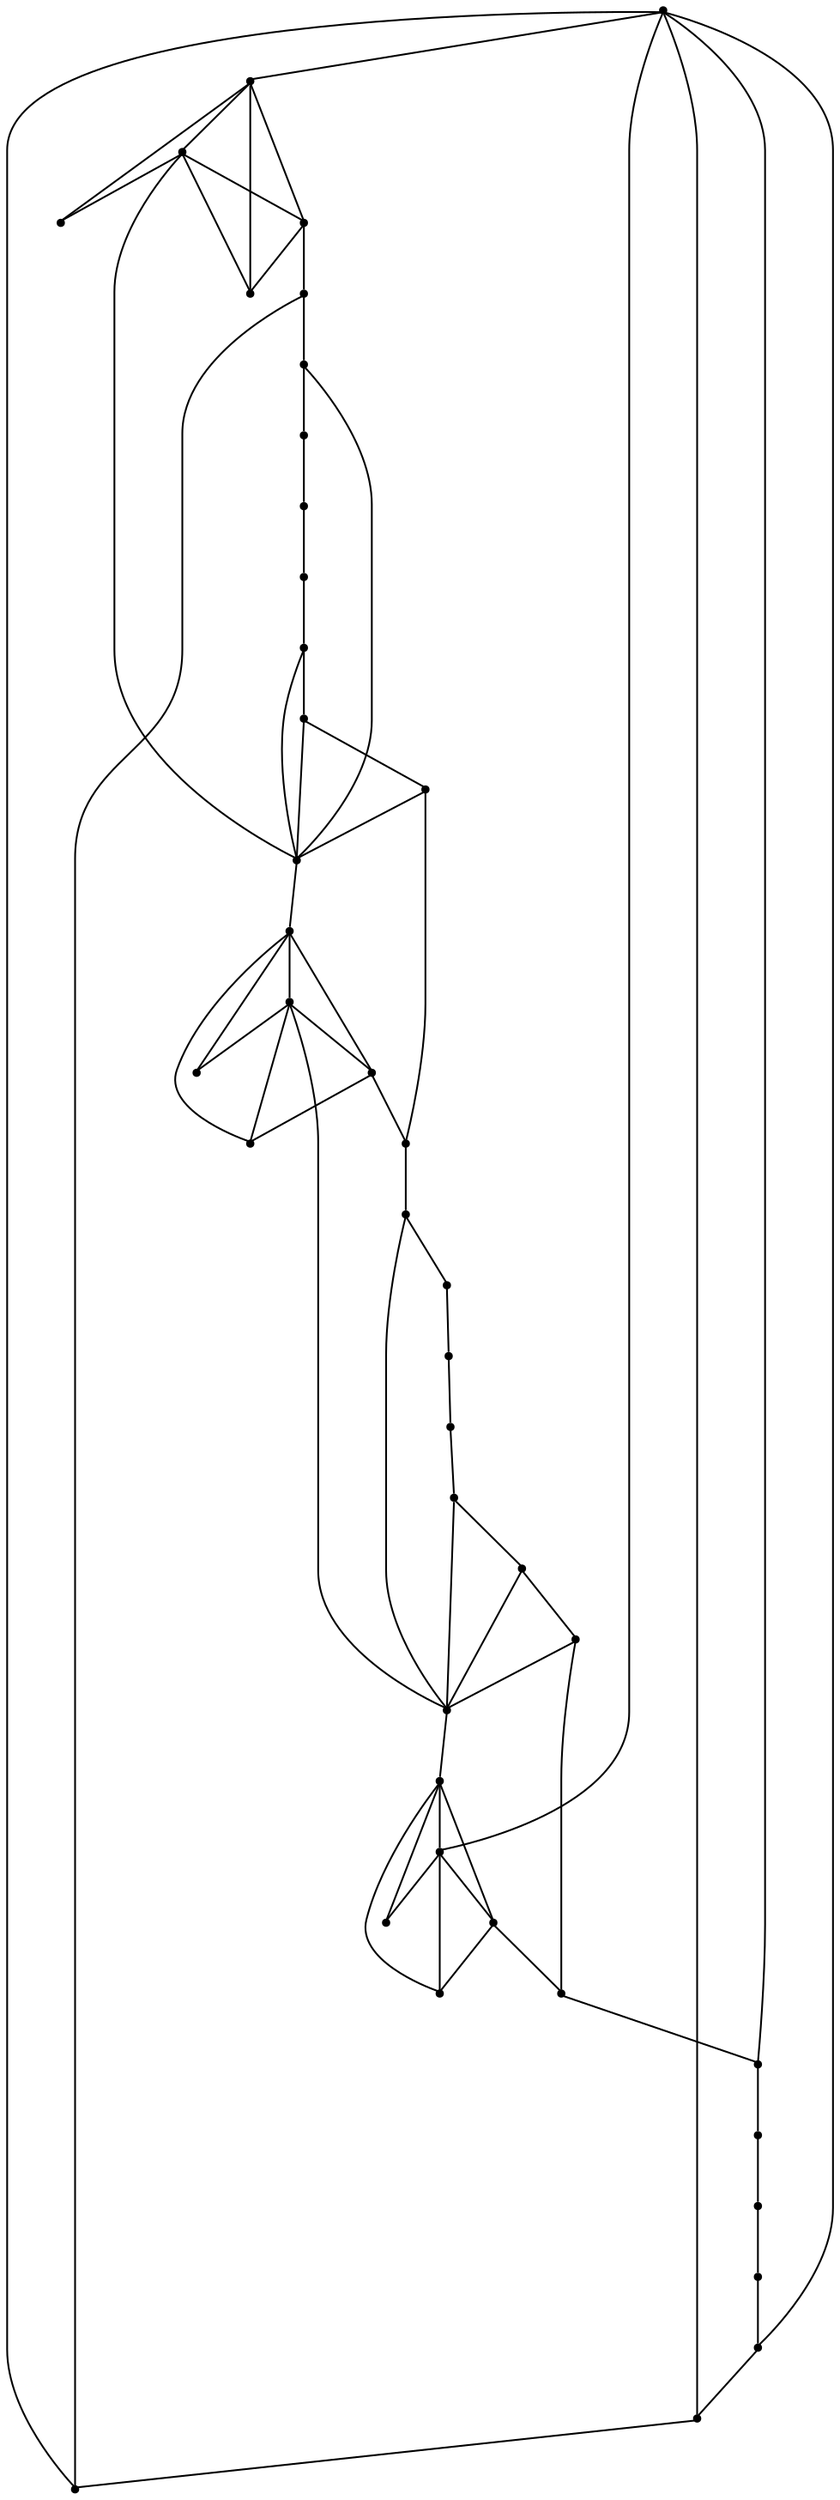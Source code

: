 graph {
  node [shape=point,comment="{\"directed\":false,\"doi\":\"10.1007/978-3-030-04414-5_11\",\"figure\":\"11 (2)\"}"]

  v0 [pos="1613.6018827450416,2074.2420870749147"]
  v1 [pos="1506.7567126413358,2248.9720150733674"]
  v2 [pos="1408.8577652293393,2079.4054033113584"]
  v3 [pos="1457.8082881442297,2344.0818262519824"]
  v4 [pos="1359.911439150017,2164.1885820170864"]
  v5 [pos="1555.706186347334,2164.1885820170864"]
  v6 [pos="1302.0125951256334,2074.2420870749147"]
  v7 [pos="1506.7567126413358,2079.4054033113584"]
  v8 [pos="1408.8577652293393,2248.9720150733674"]
  v9 [pos="1572.2848632269047,2230.3150204468893"]
  v10 [pos="1541.4945247281498,2212.5134067318972"]
  v11 [pos="1551.7587127592747,2218.4434945057446"]
  v12 [pos="1494.5245584650872,2185.3833592913043"]
  v13 [pos="1464.9291417175027,2236.6409730634705"]
  v14 [pos="1457.8082881442294,2248.9720150733674"]
  v15 [pos="1471.4687335645992,2225.3143613894213"]
  v16 [pos="1476.0413766812555,2217.3953794623294"]
  v17 [pos="1478.5198942320753,2213.2364935617334"]
  v18 [pos="1480.9943421241628,2209.094140447117"]
  v19 [pos="1485.9335724688474,2200.2605775172074"]
  v20 [pos="1531.231385905917,2121.799027468651"]
  v21 [pos="1516.9958468358875,2121.7906339003844"]
  v22 [pos="1503.910367888342,2121.790633900385"]
  v23 [pos="1474.983964883357,2121.790633900385"]
  v24 [pos="1457.8416084751034,2031.998275393646"]
  v25 [pos="1457.8238991007743,2055.7017121772255"]
  v26 [pos="1457.81655463853,2067.557754528425"]
  v27 [pos="1457.8082881442294,2121.799027468651"]
  v28 [pos="1391.511290000275,2134.125872694415"]
  v29 [pos="1384.3861124145983,2121.799027468651"]
  v30 [pos="1398.0695132537571,2145.4566811525974"]
  v31 [pos="1402.6244469960845,2153.3746138836555"]
  v32 [pos="1404.9873925977386,2157.6001396292736"]
  v33 [pos="1407.3398461104725,2161.8132021977685"]
  v34 [pos="1412.5323809170568,2170.509384034958"]
  v35 [pos="1421.0972638678315,2185.3843766935183"]
  v36 [pos="1374.1073626358207,2212.4999261525604"]
  v37 [pos="1343.2931466862203,2230.261861181204"]
  v38 [pos="1363.8380557370713,2218.4215885643225"]
  v39 [pos="1494.7745563292665,2121.8023340258464"]
  v40 [pos="1489.92902351806,2121.7290810664326"]
  v41 [pos="1485.106446125642,2121.6614238191964"]

  v0 -- v1 [id="-1",pos="1613.6018827450416,2074.2420870749147 1678.8675085481448,2187.2795426677912 1643.2534162712445,2245.5214954643234 1506.7567126413358,2248.9720150733674"]
  v37 -- v4 [id="-4",pos="1343.2931466862203,2230.261861181204 1359.911439150017,2164.1885820170864 1359.911439150017,2164.1885820170864 1359.911439150017,2164.1885820170864"]
  v4 -- v8 [id="-5",pos="1359.911439150017,2164.1885820170864 1408.8577652293393,2248.9720150733674 1408.8577652293393,2248.9720150733674 1408.8577652293393,2248.9720150733674"]
  v38 -- v4 [id="-7",pos="1363.8380557370713,2218.4215885643225 1359.911439150017,2164.1885820170864 1359.911439150017,2164.1885820170864 1359.911439150017,2164.1885820170864"]
  v36 -- v35 [id="-9",pos="1374.1073626358207,2212.4999261525604 1421.0972638678315,2185.3843766935183 1421.0972638678315,2185.3843766935183 1421.0972638678315,2185.3843766935183"]
  v36 -- v38 [id="-10",pos="1374.1073626358207,2212.4999261525604 1363.8380557370713,2218.4215885643225 1363.8380557370713,2218.4215885643225 1363.8380557370713,2218.4215885643225"]
  v36 -- v4 [id="-11",pos="1374.1073626358207,2212.4999261525604 1359.911439150017,2164.1885820170864 1359.911439150017,2164.1885820170864 1359.911439150017,2164.1885820170864"]
  v29 -- v6 [id="-12",pos="1384.3861124145983,2121.799027468651 1302.0125951256334,2074.2420870749147 1302.0125951256334,2074.2420870749147 1302.0125951256334,2074.2420870749147"]
  v29 -- v27 [id="-13",pos="1384.3861124145983,2121.799027468651 1457.8082881442294,2121.799027468651 1457.8082881442294,2121.799027468651 1457.8082881442294,2121.799027468651"]
  v27 -- v23 [id="-14",pos="1457.8082881442294,2121.799027468651 1474.983964883357,2121.790633900385 1474.983964883357,2121.790633900385 1474.983964883357,2121.790633900385"]
  v23 -- v41 [id="-15",pos="1474.983964883357,2121.790633900385 1485.106446125642,2121.6614238191964 1485.106446125642,2121.6614238191964 1485.106446125642,2121.6614238191964"]
  v41 -- v40 [id="-16",pos="1485.106446125642,2121.6614238191964 1489.92902351806,2121.7290810664326 1489.92902351806,2121.7290810664326 1489.92902351806,2121.7290810664326"]
  v40 -- v39 [id="-17",pos="1489.92902351806,2121.7290810664326 1494.7745563292665,2121.8023340258464 1494.7745563292665,2121.8023340258464 1494.7745563292665,2121.8023340258464"]
  v39 -- v22 [id="-18",pos="1494.7745563292665,2121.8023340258464 1503.910367888342,2121.790633900385 1503.910367888342,2121.790633900385 1503.910367888342,2121.790633900385"]
  v22 -- v21 [id="-19",pos="1503.910367888342,2121.790633900385 1516.9958468358875,2121.7906339003844 1516.9958468358875,2121.7906339003844 1516.9958468358875,2121.7906339003844"]
  v21 -- v20 [id="-20",pos="1516.9958468358875,2121.7906339003844 1531.231385905917,2121.799027468651 1531.231385905917,2121.799027468651 1531.231385905917,2121.799027468651"]
  v28 -- v6 [id="-22",pos="1391.511290000275,2134.125872694415 1302.0125951256334,2074.2420870749147 1302.0125951256334,2074.2420870749147 1302.0125951256334,2074.2420870749147"]
  v30 -- v6 [id="-24",pos="1398.0695132537571,2145.4566811525974 1302.0125951256334,2074.2420870749147 1302.0125951256334,2074.2420870749147 1302.0125951256334,2074.2420870749147"]
  v8 -- v38 [id="-25",pos="1408.8577652293393,2248.9720150733674 1363.8380557370713,2218.4215885643225 1363.8380557370713,2218.4215885643225 1363.8380557370713,2218.4215885643225"]
  v8 -- v37 [id="-26",pos="1408.8577652293393,2248.9720150733674 1343.2931466862203,2230.261861181204 1343.2931466862203,2230.261861181204 1343.2931466862203,2230.261861181204"]
  v8 -- v36 [id="-27",pos="1408.8577652293393,2248.9720150733674 1374.1073626358207,2212.4999261525604 1374.1073626358207,2212.4999261525604 1374.1073626358207,2212.4999261525604"]
  v2 -- v24 [id="-29",pos="1408.8577652293393,2079.4054033113584 1457.8416084751034,2031.998275393646 1457.8416084751034,2031.998275393646 1457.8416084751034,2031.998275393646"]
  v2 -- v25 [id="-30",pos="1408.8577652293393,2079.4054033113584 1457.8238991007743,2055.7017121772255 1457.8238991007743,2055.7017121772255 1457.8238991007743,2055.7017121772255"]
  v2 -- v26 [id="-31",pos="1408.8577652293393,2079.4054033113584 1457.81655463853,2067.557754528425 1457.81655463853,2067.557754528425 1457.81655463853,2067.557754528425"]
  v34 -- v6 [id="-33",pos="1412.5323809170568,2170.509384034958 1302.0125951256334,2074.2420870749147 1302.0125951256334,2074.2420870749147 1302.0125951256334,2074.2420870749147"]
  v14 -- v35 [id="-34",pos="1457.8082881442294,2248.9720150733674 1421.0972638678315,2185.3843766935183 1421.0972638678315,2185.3843766935183 1421.0972638678315,2185.3843766935183"]
  v35 -- v34 [id="-35",pos="1421.0972638678315,2185.3843766935183 1412.5323809170568,2170.509384034958 1412.5323809170568,2170.509384034958 1412.5323809170568,2170.509384034958"]
  v34 -- v33 [id="-36",pos="1412.5323809170568,2170.509384034958 1407.3398461104725,2161.8132021977685 1407.3398461104725,2161.8132021977685 1407.3398461104725,2161.8132021977685"]
  v33 -- v32 [id="-37",pos="1407.3398461104725,2161.8132021977685 1404.9873925977386,2157.6001396292736 1404.9873925977386,2157.6001396292736 1404.9873925977386,2157.6001396292736"]
  v32 -- v31 [id="-38",pos="1404.9873925977386,2157.6001396292736 1402.6244469960845,2153.3746138836555 1402.6244469960845,2153.3746138836555 1402.6244469960845,2153.3746138836555"]
  v31 -- v30 [id="-39",pos="1402.6244469960845,2153.3746138836555 1398.0695132537571,2145.4566811525974 1398.0695132537571,2145.4566811525974 1398.0695132537571,2145.4566811525974"]
  v30 -- v28 [id="-40",pos="1398.0695132537571,2145.4566811525974 1391.511290000275,2134.125872694415 1391.511290000275,2134.125872694415 1391.511290000275,2134.125872694415"]
  v28 -- v29 [id="-41",pos="1391.511290000275,2134.125872694415 1384.3861124145983,2121.799027468651 1384.3861124145983,2121.799027468651 1384.3861124145983,2121.799027468651"]
  v14 -- v3 [id="-42",pos="1457.8082881442294,2248.9720150733674 1457.8082881442297,2344.0818262519824 1457.8082881442297,2344.0818262519824 1457.8082881442297,2344.0818262519824"]
  v26 -- v25 [id="-43",pos="1457.81655463853,2067.557754528425 1457.8238991007743,2055.7017121772255 1457.8238991007743,2055.7017121772255 1457.8238991007743,2055.7017121772255"]
  v26 -- v27 [id="-44",pos="1457.81655463853,2067.557754528425 1457.8082881442294,2121.799027468651 1457.8082881442294,2121.799027468651 1457.8082881442294,2121.799027468651"]
  v26 -- v7 [id="-45",pos="1457.81655463853,2067.557754528425 1506.7567126413358,2079.4054033113584 1506.7567126413358,2079.4054033113584 1506.7567126413358,2079.4054033113584"]
  v25 -- v7 [id="-47",pos="1457.8238991007743,2055.7017121772255 1506.7567126413358,2079.4054033113584 1506.7567126413358,2079.4054033113584 1506.7567126413358,2079.4054033113584"]
  v24 -- v7 [id="-51",pos="1457.8416084751034,2031.998275393646 1506.7567126413358,2079.4054033113584 1506.7567126413358,2079.4054033113584 1506.7567126413358,2079.4054033113584"]
  v13 -- v3 [id="-53",pos="1464.9291417175027,2236.6409730634705 1457.8082881442297,2344.0818262519824 1457.8082881442297,2344.0818262519824 1457.8082881442297,2344.0818262519824"]
  v15 -- v3 [id="-55",pos="1471.4687335645992,2225.3143613894213 1457.8082881442297,2344.0818262519824 1457.8082881442297,2344.0818262519824 1457.8082881442297,2344.0818262519824"]
  v23 -- v0 [id="-56",pos="1474.983964883357,2121.790633900385 1613.6018827450416,2074.2420870749147 1613.6018827450416,2074.2420870749147 1613.6018827450416,2074.2420870749147"]
  v19 -- v3 [id="-59",pos="1485.9335724688474,2200.2605775172074 1457.8082881442297,2344.0818262519824 1457.8082881442297,2344.0818262519824 1457.8082881442297,2344.0818262519824"]
  v22 -- v0 [id="-60",pos="1503.910367888342,2121.790633900385 1613.6018827450416,2074.2420870749147 1613.6018827450416,2074.2420870749147 1613.6018827450416,2074.2420870749147"]
  v1 -- v5 [id="-62",pos="1506.7567126413358,2248.9720150733674 1555.706186347334,2164.1885820170864 1555.706186347334,2164.1885820170864 1555.706186347334,2164.1885820170864"]
  v7 -- v2 [id="-63",pos="1506.7567126413358,2079.4054033113584 1408.8577652293393,2079.4054033113584 1408.8577652293393,2079.4054033113584 1408.8577652293393,2079.4054033113584"]
  v21 -- v0 [id="-64",pos="1516.9958468358875,2121.7906339003844 1613.6018827450416,2074.2420870749147 1613.6018827450416,2074.2420870749147 1613.6018827450416,2074.2420870749147"]
  v20 -- v0 [id="-66",pos="1531.231385905917,2121.799027468651 1613.6018827450416,2074.2420870749147 1613.6018827450416,2074.2420870749147 1613.6018827450416,2074.2420870749147"]
  v20 -- v12 [id="-67",pos="1531.231385905917,2121.799027468651 1494.5245584650872,2185.3833592913043 1494.5245584650872,2185.3833592913043 1494.5245584650872,2185.3833592913043"]
  v12 -- v19 [id="-68",pos="1494.5245584650872,2185.3833592913043 1485.9335724688474,2200.2605775172074 1485.9335724688474,2200.2605775172074 1485.9335724688474,2200.2605775172074"]
  v19 -- v18 [id="-69",pos="1485.9335724688474,2200.2605775172074 1480.9943421241628,2209.094140447117 1480.9943421241628,2209.094140447117 1480.9943421241628,2209.094140447117"]
  v18 -- v17 [id="-70",pos="1480.9943421241628,2209.094140447117 1478.5198942320753,2213.2364935617334 1478.5198942320753,2213.2364935617334 1478.5198942320753,2213.2364935617334"]
  v17 -- v16 [id="-71",pos="1478.5198942320753,2213.2364935617334 1476.0413766812555,2217.3953794623294 1476.0413766812555,2217.3953794623294 1476.0413766812555,2217.3953794623294"]
  v16 -- v15 [id="-72",pos="1476.0413766812555,2217.3953794623294 1471.4687335645992,2225.3143613894213 1471.4687335645992,2225.3143613894213 1471.4687335645992,2225.3143613894213"]
  v15 -- v13 [id="-73",pos="1471.4687335645992,2225.3143613894213 1464.9291417175027,2236.6409730634705 1464.9291417175027,2236.6409730634705 1464.9291417175027,2236.6409730634705"]
  v13 -- v14 [id="-74",pos="1464.9291417175027,2236.6409730634705 1457.8082881442294,2248.9720150733674 1457.8082881442294,2248.9720150733674 1457.8082881442294,2248.9720150733674"]
  v10 -- v12 [id="-76",pos="1541.4945247281498,2212.5134067318972 1494.5245584650872,2185.3833592913043 1494.5245584650872,2185.3833592913043 1494.5245584650872,2185.3833592913043"]
  v10 -- v1 [id="-77",pos="1541.4945247281498,2212.5134067318972 1506.7567126413358,2248.9720150733674 1506.7567126413358,2248.9720150733674 1506.7567126413358,2248.9720150733674"]
  v10 -- v11 [id="-78",pos="1541.4945247281498,2212.5134067318972 1551.7587127592747,2218.4434945057446 1551.7587127592747,2218.4434945057446 1551.7587127592747,2218.4434945057446"]
  v11 -- v1 [id="-80",pos="1551.7587127592747,2218.4434945057446 1506.7567126413358,2248.9720150733674 1506.7567126413358,2248.9720150733674 1506.7567126413358,2248.9720150733674"]
  v5 -- v11 [id="-81",pos="1555.706186347334,2164.1885820170864 1551.7587127592747,2218.4434945057446 1551.7587127592747,2218.4434945057446 1551.7587127592747,2218.4434945057446"]
  v5 -- v10 [id="-82",pos="1555.706186347334,2164.1885820170864 1541.4945247281498,2212.5134067318972 1541.4945247281498,2212.5134067318972 1541.4945247281498,2212.5134067318972"]
  v5 -- v9 [id="-83",pos="1555.706186347334,2164.1885820170864 1572.2848632269047,2230.3150204468893 1572.2848632269047,2230.3150204468893 1572.2848632269047,2230.3150204468893"]
  v9 -- v1 [id="-85",pos="1572.2848632269047,2230.3150204468893 1506.7567126413358,2248.9720150733674 1506.7567126413358,2248.9720150733674 1506.7567126413358,2248.9720150733674"]
  v6 -- v8 [id="-87",pos="1302.0125951256334,2074.2420870749147 1236.759623417652,2187.2836122766475 1272.3735885177168,2245.5297618573127 1408.8577652293393,2248.9720150733674"]
  v6 -- v7 [id="-88",pos="1302.0125951256334,2074.2420870749147 1367.2969795119577,1961.1962379137722 1435.5412139768662,1962.9174281094383 1506.7567126413358,2079.4054033113584"]
  v3 -- v5 [id="-89",pos="1457.8082881442297,2344.0818262519824 1588.3404935767016,2344.0818262519824 1620.979029435846,2284.1146136509287 1555.706186347334,2164.1885820170864"]
  v3 -- v4 [id="-90",pos="1457.8082881442297,2344.0818262519824 1327.2739207055556,2344.0818262519824 1294.6395816819793,2284.1146136509287 1359.911439150017,2164.1885820170864"]
  v0 -- v2 [id="-91",pos="1613.6018827450416,2074.2420870749147 1548.3342221125718,1961.1837747366499 1480.0857908120952,1962.9049649323156 1408.8577652293393,2079.4054033113584"]
}